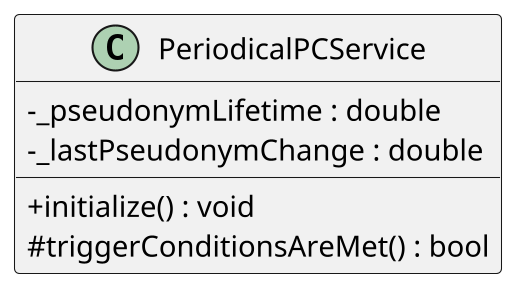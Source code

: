 @startuml PeriodicalPCS
skinparam classAttributeIconSize 0
skinparam backgroundcolor transparent
skinparam dpi 200

class PeriodicalPCService
{
    -_pseudonymLifetime : double
    -_lastPseudonymChange : double

    +initialize() : void
    #triggerConditionsAreMet() : bool
}

@enduml
